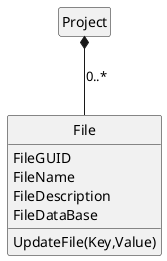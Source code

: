 @startuml
hide circle
hide empty members

class "Project" as sqp

class "File" as sqf{
	FileGUID
	FileName
	FileDescription
	FileDataBase
	UpdateFile(Key,Value)
	}

sqp *-- sqf : 0..*

@enduml